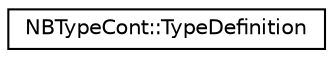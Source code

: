digraph "Graphical Class Hierarchy"
{
  edge [fontname="Helvetica",fontsize="10",labelfontname="Helvetica",labelfontsize="10"];
  node [fontname="Helvetica",fontsize="10",shape=record];
  rankdir="LR";
  Node0 [label="NBTypeCont::TypeDefinition",height=0.2,width=0.4,color="black", fillcolor="white", style="filled",URL="$d9/d0e/struct_n_b_type_cont_1_1_type_definition.html"];
}
